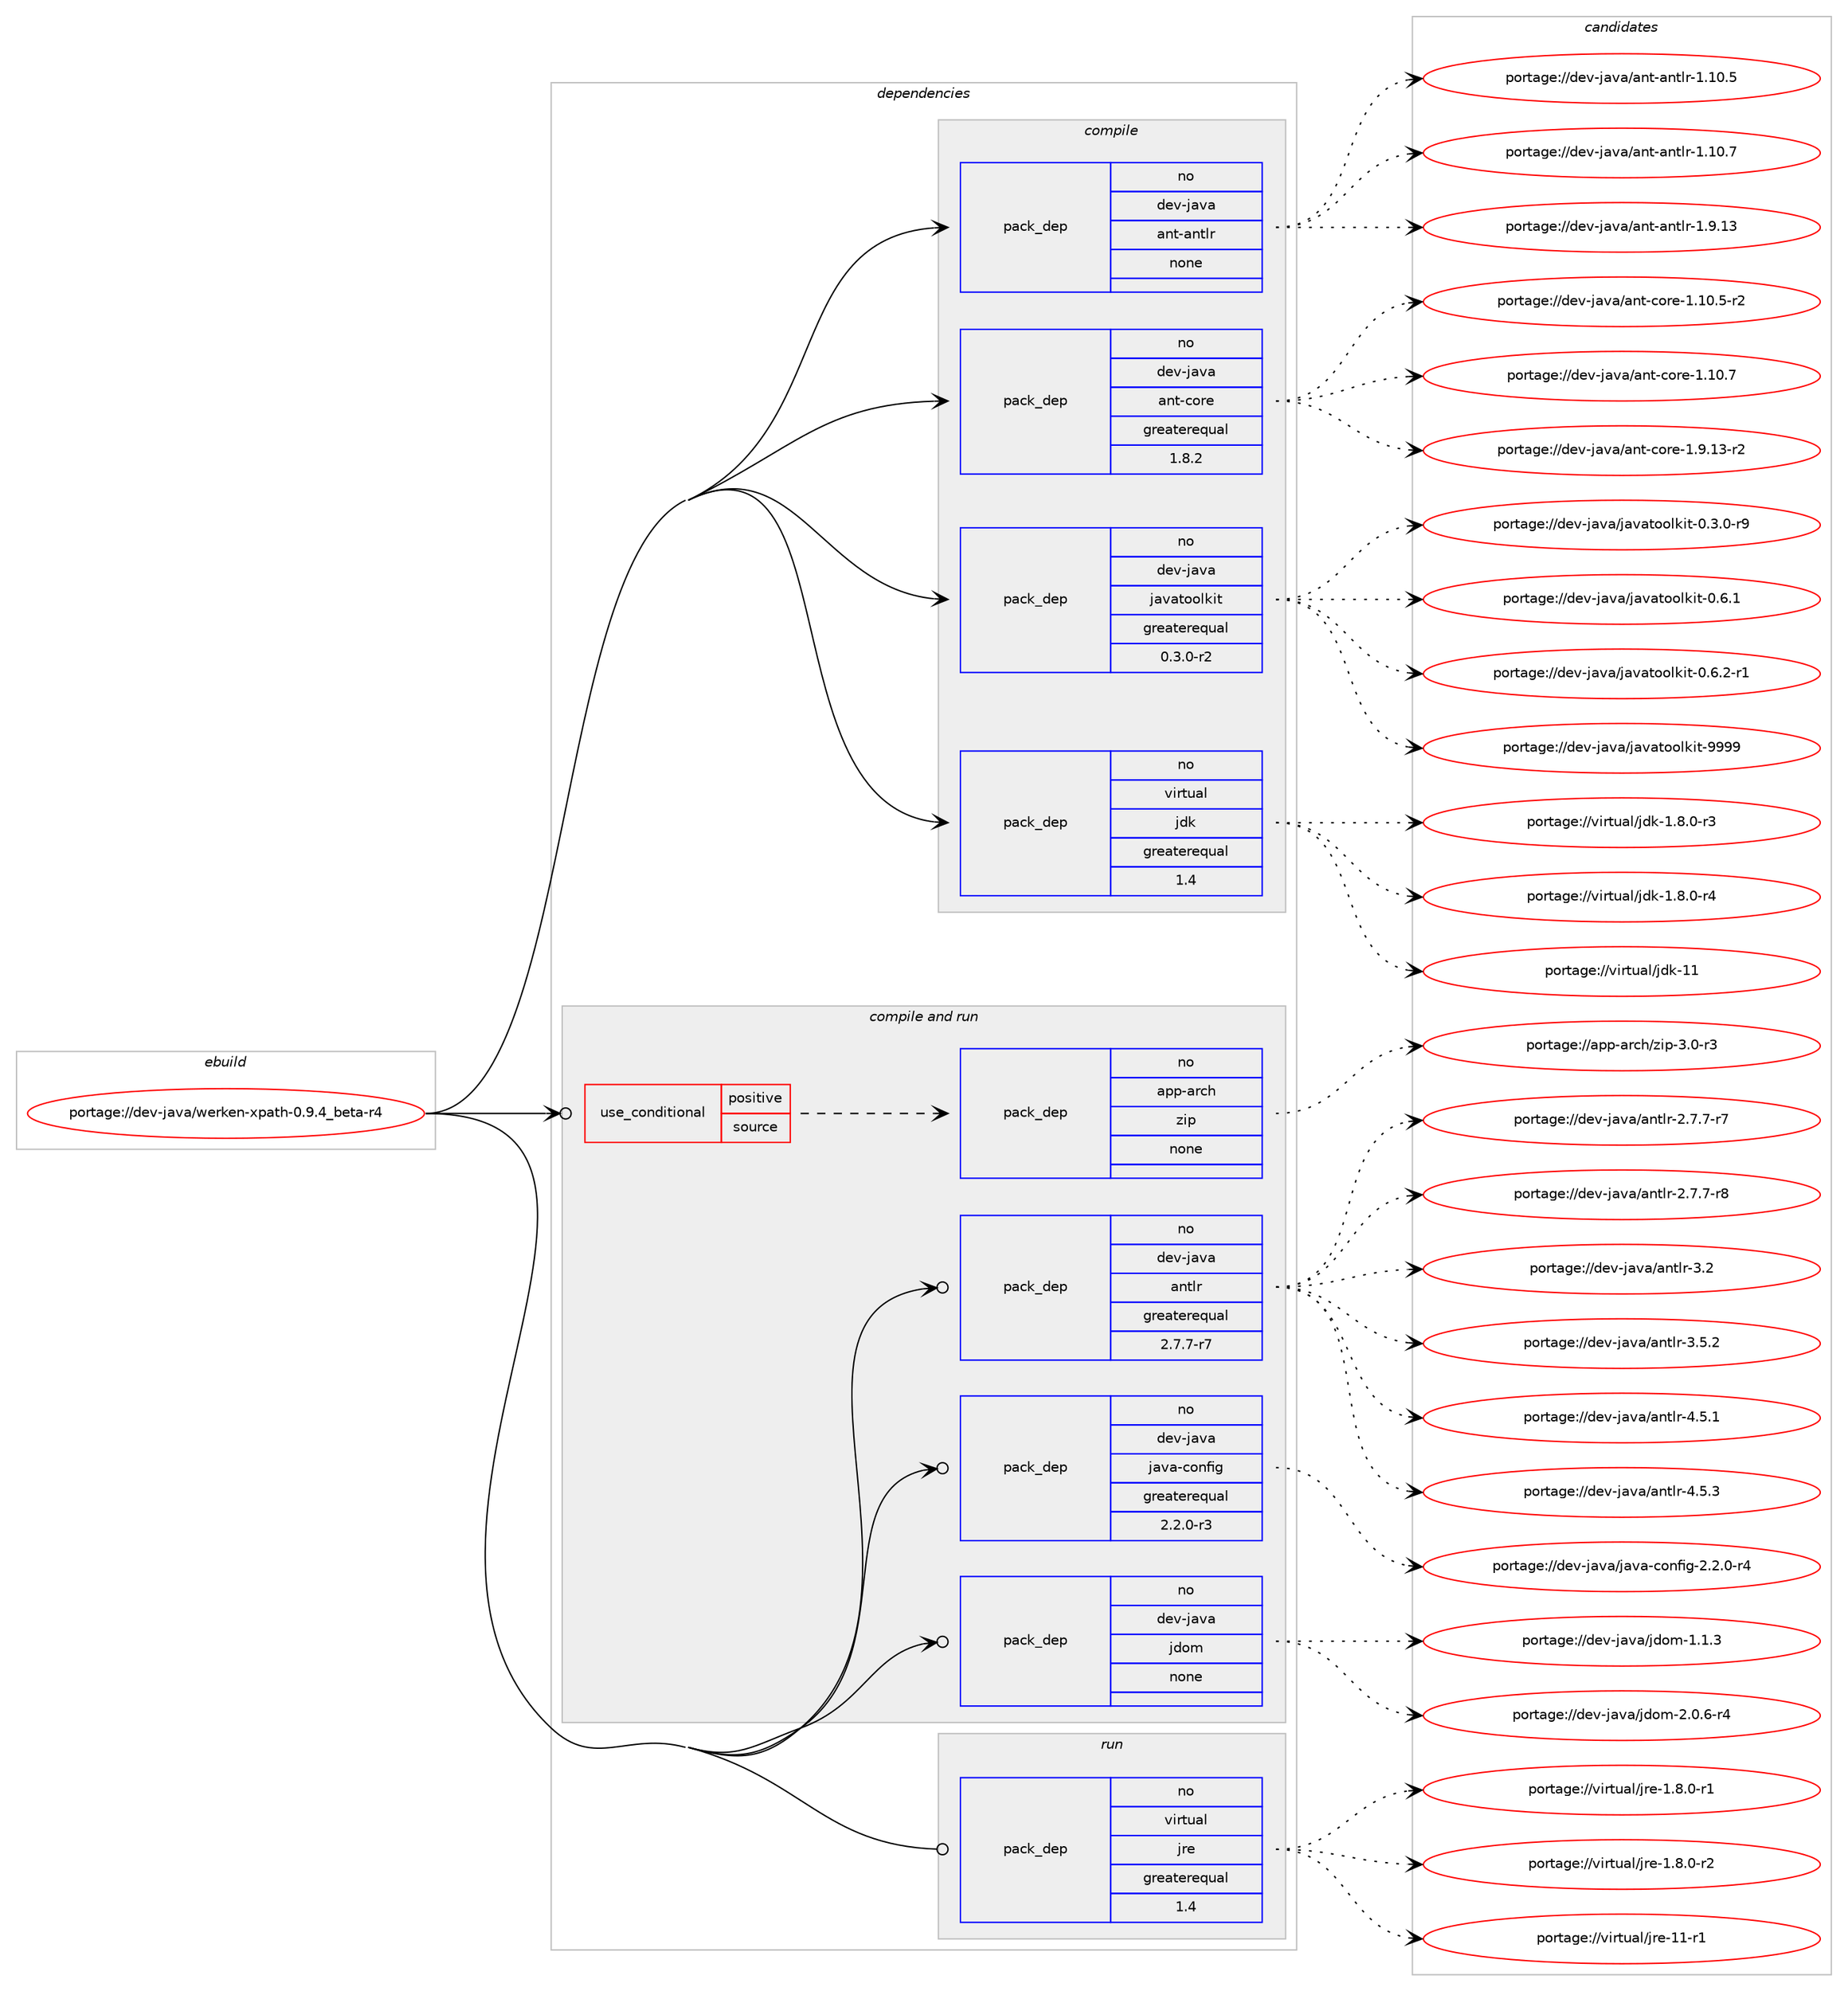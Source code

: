digraph prolog {

# *************
# Graph options
# *************

newrank=true;
concentrate=true;
compound=true;
graph [rankdir=LR,fontname=Helvetica,fontsize=10,ranksep=1.5];#, ranksep=2.5, nodesep=0.2];
edge  [arrowhead=vee];
node  [fontname=Helvetica,fontsize=10];

# **********
# The ebuild
# **********

subgraph cluster_leftcol {
color=gray;
rank=same;
label=<<i>ebuild</i>>;
id [label="portage://dev-java/werken-xpath-0.9.4_beta-r4", color=red, width=4, href="../dev-java/werken-xpath-0.9.4_beta-r4.svg"];
}

# ****************
# The dependencies
# ****************

subgraph cluster_midcol {
color=gray;
label=<<i>dependencies</i>>;
subgraph cluster_compile {
fillcolor="#eeeeee";
style=filled;
label=<<i>compile</i>>;
subgraph pack70745 {
dependency92414 [label=<<TABLE BORDER="0" CELLBORDER="1" CELLSPACING="0" CELLPADDING="4" WIDTH="220"><TR><TD ROWSPAN="6" CELLPADDING="30">pack_dep</TD></TR><TR><TD WIDTH="110">no</TD></TR><TR><TD>dev-java</TD></TR><TR><TD>ant-antlr</TD></TR><TR><TD>none</TD></TR><TR><TD></TD></TR></TABLE>>, shape=none, color=blue];
}
id:e -> dependency92414:w [weight=20,style="solid",arrowhead="vee"];
subgraph pack70746 {
dependency92415 [label=<<TABLE BORDER="0" CELLBORDER="1" CELLSPACING="0" CELLPADDING="4" WIDTH="220"><TR><TD ROWSPAN="6" CELLPADDING="30">pack_dep</TD></TR><TR><TD WIDTH="110">no</TD></TR><TR><TD>dev-java</TD></TR><TR><TD>ant-core</TD></TR><TR><TD>greaterequal</TD></TR><TR><TD>1.8.2</TD></TR></TABLE>>, shape=none, color=blue];
}
id:e -> dependency92415:w [weight=20,style="solid",arrowhead="vee"];
subgraph pack70747 {
dependency92416 [label=<<TABLE BORDER="0" CELLBORDER="1" CELLSPACING="0" CELLPADDING="4" WIDTH="220"><TR><TD ROWSPAN="6" CELLPADDING="30">pack_dep</TD></TR><TR><TD WIDTH="110">no</TD></TR><TR><TD>dev-java</TD></TR><TR><TD>javatoolkit</TD></TR><TR><TD>greaterequal</TD></TR><TR><TD>0.3.0-r2</TD></TR></TABLE>>, shape=none, color=blue];
}
id:e -> dependency92416:w [weight=20,style="solid",arrowhead="vee"];
subgraph pack70748 {
dependency92417 [label=<<TABLE BORDER="0" CELLBORDER="1" CELLSPACING="0" CELLPADDING="4" WIDTH="220"><TR><TD ROWSPAN="6" CELLPADDING="30">pack_dep</TD></TR><TR><TD WIDTH="110">no</TD></TR><TR><TD>virtual</TD></TR><TR><TD>jdk</TD></TR><TR><TD>greaterequal</TD></TR><TR><TD>1.4</TD></TR></TABLE>>, shape=none, color=blue];
}
id:e -> dependency92417:w [weight=20,style="solid",arrowhead="vee"];
}
subgraph cluster_compileandrun {
fillcolor="#eeeeee";
style=filled;
label=<<i>compile and run</i>>;
subgraph cond18937 {
dependency92418 [label=<<TABLE BORDER="0" CELLBORDER="1" CELLSPACING="0" CELLPADDING="4"><TR><TD ROWSPAN="3" CELLPADDING="10">use_conditional</TD></TR><TR><TD>positive</TD></TR><TR><TD>source</TD></TR></TABLE>>, shape=none, color=red];
subgraph pack70749 {
dependency92419 [label=<<TABLE BORDER="0" CELLBORDER="1" CELLSPACING="0" CELLPADDING="4" WIDTH="220"><TR><TD ROWSPAN="6" CELLPADDING="30">pack_dep</TD></TR><TR><TD WIDTH="110">no</TD></TR><TR><TD>app-arch</TD></TR><TR><TD>zip</TD></TR><TR><TD>none</TD></TR><TR><TD></TD></TR></TABLE>>, shape=none, color=blue];
}
dependency92418:e -> dependency92419:w [weight=20,style="dashed",arrowhead="vee"];
}
id:e -> dependency92418:w [weight=20,style="solid",arrowhead="odotvee"];
subgraph pack70750 {
dependency92420 [label=<<TABLE BORDER="0" CELLBORDER="1" CELLSPACING="0" CELLPADDING="4" WIDTH="220"><TR><TD ROWSPAN="6" CELLPADDING="30">pack_dep</TD></TR><TR><TD WIDTH="110">no</TD></TR><TR><TD>dev-java</TD></TR><TR><TD>antlr</TD></TR><TR><TD>greaterequal</TD></TR><TR><TD>2.7.7-r7</TD></TR></TABLE>>, shape=none, color=blue];
}
id:e -> dependency92420:w [weight=20,style="solid",arrowhead="odotvee"];
subgraph pack70751 {
dependency92421 [label=<<TABLE BORDER="0" CELLBORDER="1" CELLSPACING="0" CELLPADDING="4" WIDTH="220"><TR><TD ROWSPAN="6" CELLPADDING="30">pack_dep</TD></TR><TR><TD WIDTH="110">no</TD></TR><TR><TD>dev-java</TD></TR><TR><TD>java-config</TD></TR><TR><TD>greaterequal</TD></TR><TR><TD>2.2.0-r3</TD></TR></TABLE>>, shape=none, color=blue];
}
id:e -> dependency92421:w [weight=20,style="solid",arrowhead="odotvee"];
subgraph pack70752 {
dependency92422 [label=<<TABLE BORDER="0" CELLBORDER="1" CELLSPACING="0" CELLPADDING="4" WIDTH="220"><TR><TD ROWSPAN="6" CELLPADDING="30">pack_dep</TD></TR><TR><TD WIDTH="110">no</TD></TR><TR><TD>dev-java</TD></TR><TR><TD>jdom</TD></TR><TR><TD>none</TD></TR><TR><TD></TD></TR></TABLE>>, shape=none, color=blue];
}
id:e -> dependency92422:w [weight=20,style="solid",arrowhead="odotvee"];
}
subgraph cluster_run {
fillcolor="#eeeeee";
style=filled;
label=<<i>run</i>>;
subgraph pack70753 {
dependency92423 [label=<<TABLE BORDER="0" CELLBORDER="1" CELLSPACING="0" CELLPADDING="4" WIDTH="220"><TR><TD ROWSPAN="6" CELLPADDING="30">pack_dep</TD></TR><TR><TD WIDTH="110">no</TD></TR><TR><TD>virtual</TD></TR><TR><TD>jre</TD></TR><TR><TD>greaterequal</TD></TR><TR><TD>1.4</TD></TR></TABLE>>, shape=none, color=blue];
}
id:e -> dependency92423:w [weight=20,style="solid",arrowhead="odot"];
}
}

# **************
# The candidates
# **************

subgraph cluster_choices {
rank=same;
color=gray;
label=<<i>candidates</i>>;

subgraph choice70745 {
color=black;
nodesep=1;
choiceportage1001011184510697118974797110116459711011610811445494649484653 [label="portage://dev-java/ant-antlr-1.10.5", color=red, width=4,href="../dev-java/ant-antlr-1.10.5.svg"];
choiceportage1001011184510697118974797110116459711011610811445494649484655 [label="portage://dev-java/ant-antlr-1.10.7", color=red, width=4,href="../dev-java/ant-antlr-1.10.7.svg"];
choiceportage1001011184510697118974797110116459711011610811445494657464951 [label="portage://dev-java/ant-antlr-1.9.13", color=red, width=4,href="../dev-java/ant-antlr-1.9.13.svg"];
dependency92414:e -> choiceportage1001011184510697118974797110116459711011610811445494649484653:w [style=dotted,weight="100"];
dependency92414:e -> choiceportage1001011184510697118974797110116459711011610811445494649484655:w [style=dotted,weight="100"];
dependency92414:e -> choiceportage1001011184510697118974797110116459711011610811445494657464951:w [style=dotted,weight="100"];
}
subgraph choice70746 {
color=black;
nodesep=1;
choiceportage10010111845106971189747971101164599111114101454946494846534511450 [label="portage://dev-java/ant-core-1.10.5-r2", color=red, width=4,href="../dev-java/ant-core-1.10.5-r2.svg"];
choiceportage1001011184510697118974797110116459911111410145494649484655 [label="portage://dev-java/ant-core-1.10.7", color=red, width=4,href="../dev-java/ant-core-1.10.7.svg"];
choiceportage10010111845106971189747971101164599111114101454946574649514511450 [label="portage://dev-java/ant-core-1.9.13-r2", color=red, width=4,href="../dev-java/ant-core-1.9.13-r2.svg"];
dependency92415:e -> choiceportage10010111845106971189747971101164599111114101454946494846534511450:w [style=dotted,weight="100"];
dependency92415:e -> choiceportage1001011184510697118974797110116459911111410145494649484655:w [style=dotted,weight="100"];
dependency92415:e -> choiceportage10010111845106971189747971101164599111114101454946574649514511450:w [style=dotted,weight="100"];
}
subgraph choice70747 {
color=black;
nodesep=1;
choiceportage1001011184510697118974710697118971161111111081071051164548465146484511457 [label="portage://dev-java/javatoolkit-0.3.0-r9", color=red, width=4,href="../dev-java/javatoolkit-0.3.0-r9.svg"];
choiceportage100101118451069711897471069711897116111111108107105116454846544649 [label="portage://dev-java/javatoolkit-0.6.1", color=red, width=4,href="../dev-java/javatoolkit-0.6.1.svg"];
choiceportage1001011184510697118974710697118971161111111081071051164548465446504511449 [label="portage://dev-java/javatoolkit-0.6.2-r1", color=red, width=4,href="../dev-java/javatoolkit-0.6.2-r1.svg"];
choiceportage1001011184510697118974710697118971161111111081071051164557575757 [label="portage://dev-java/javatoolkit-9999", color=red, width=4,href="../dev-java/javatoolkit-9999.svg"];
dependency92416:e -> choiceportage1001011184510697118974710697118971161111111081071051164548465146484511457:w [style=dotted,weight="100"];
dependency92416:e -> choiceportage100101118451069711897471069711897116111111108107105116454846544649:w [style=dotted,weight="100"];
dependency92416:e -> choiceportage1001011184510697118974710697118971161111111081071051164548465446504511449:w [style=dotted,weight="100"];
dependency92416:e -> choiceportage1001011184510697118974710697118971161111111081071051164557575757:w [style=dotted,weight="100"];
}
subgraph choice70748 {
color=black;
nodesep=1;
choiceportage11810511411611797108471061001074549465646484511451 [label="portage://virtual/jdk-1.8.0-r3", color=red, width=4,href="../virtual/jdk-1.8.0-r3.svg"];
choiceportage11810511411611797108471061001074549465646484511452 [label="portage://virtual/jdk-1.8.0-r4", color=red, width=4,href="../virtual/jdk-1.8.0-r4.svg"];
choiceportage1181051141161179710847106100107454949 [label="portage://virtual/jdk-11", color=red, width=4,href="../virtual/jdk-11.svg"];
dependency92417:e -> choiceportage11810511411611797108471061001074549465646484511451:w [style=dotted,weight="100"];
dependency92417:e -> choiceportage11810511411611797108471061001074549465646484511452:w [style=dotted,weight="100"];
dependency92417:e -> choiceportage1181051141161179710847106100107454949:w [style=dotted,weight="100"];
}
subgraph choice70749 {
color=black;
nodesep=1;
choiceportage9711211245971149910447122105112455146484511451 [label="portage://app-arch/zip-3.0-r3", color=red, width=4,href="../app-arch/zip-3.0-r3.svg"];
dependency92419:e -> choiceportage9711211245971149910447122105112455146484511451:w [style=dotted,weight="100"];
}
subgraph choice70750 {
color=black;
nodesep=1;
choiceportage10010111845106971189747971101161081144550465546554511455 [label="portage://dev-java/antlr-2.7.7-r7", color=red, width=4,href="../dev-java/antlr-2.7.7-r7.svg"];
choiceportage10010111845106971189747971101161081144550465546554511456 [label="portage://dev-java/antlr-2.7.7-r8", color=red, width=4,href="../dev-java/antlr-2.7.7-r8.svg"];
choiceportage100101118451069711897479711011610811445514650 [label="portage://dev-java/antlr-3.2", color=red, width=4,href="../dev-java/antlr-3.2.svg"];
choiceportage1001011184510697118974797110116108114455146534650 [label="portage://dev-java/antlr-3.5.2", color=red, width=4,href="../dev-java/antlr-3.5.2.svg"];
choiceportage1001011184510697118974797110116108114455246534649 [label="portage://dev-java/antlr-4.5.1", color=red, width=4,href="../dev-java/antlr-4.5.1.svg"];
choiceportage1001011184510697118974797110116108114455246534651 [label="portage://dev-java/antlr-4.5.3", color=red, width=4,href="../dev-java/antlr-4.5.3.svg"];
dependency92420:e -> choiceportage10010111845106971189747971101161081144550465546554511455:w [style=dotted,weight="100"];
dependency92420:e -> choiceportage10010111845106971189747971101161081144550465546554511456:w [style=dotted,weight="100"];
dependency92420:e -> choiceportage100101118451069711897479711011610811445514650:w [style=dotted,weight="100"];
dependency92420:e -> choiceportage1001011184510697118974797110116108114455146534650:w [style=dotted,weight="100"];
dependency92420:e -> choiceportage1001011184510697118974797110116108114455246534649:w [style=dotted,weight="100"];
dependency92420:e -> choiceportage1001011184510697118974797110116108114455246534651:w [style=dotted,weight="100"];
}
subgraph choice70751 {
color=black;
nodesep=1;
choiceportage10010111845106971189747106971189745991111101021051034550465046484511452 [label="portage://dev-java/java-config-2.2.0-r4", color=red, width=4,href="../dev-java/java-config-2.2.0-r4.svg"];
dependency92421:e -> choiceportage10010111845106971189747106971189745991111101021051034550465046484511452:w [style=dotted,weight="100"];
}
subgraph choice70752 {
color=black;
nodesep=1;
choiceportage10010111845106971189747106100111109454946494651 [label="portage://dev-java/jdom-1.1.3", color=red, width=4,href="../dev-java/jdom-1.1.3.svg"];
choiceportage100101118451069711897471061001111094550464846544511452 [label="portage://dev-java/jdom-2.0.6-r4", color=red, width=4,href="../dev-java/jdom-2.0.6-r4.svg"];
dependency92422:e -> choiceportage10010111845106971189747106100111109454946494651:w [style=dotted,weight="100"];
dependency92422:e -> choiceportage100101118451069711897471061001111094550464846544511452:w [style=dotted,weight="100"];
}
subgraph choice70753 {
color=black;
nodesep=1;
choiceportage11810511411611797108471061141014549465646484511449 [label="portage://virtual/jre-1.8.0-r1", color=red, width=4,href="../virtual/jre-1.8.0-r1.svg"];
choiceportage11810511411611797108471061141014549465646484511450 [label="portage://virtual/jre-1.8.0-r2", color=red, width=4,href="../virtual/jre-1.8.0-r2.svg"];
choiceportage11810511411611797108471061141014549494511449 [label="portage://virtual/jre-11-r1", color=red, width=4,href="../virtual/jre-11-r1.svg"];
dependency92423:e -> choiceportage11810511411611797108471061141014549465646484511449:w [style=dotted,weight="100"];
dependency92423:e -> choiceportage11810511411611797108471061141014549465646484511450:w [style=dotted,weight="100"];
dependency92423:e -> choiceportage11810511411611797108471061141014549494511449:w [style=dotted,weight="100"];
}
}

}
